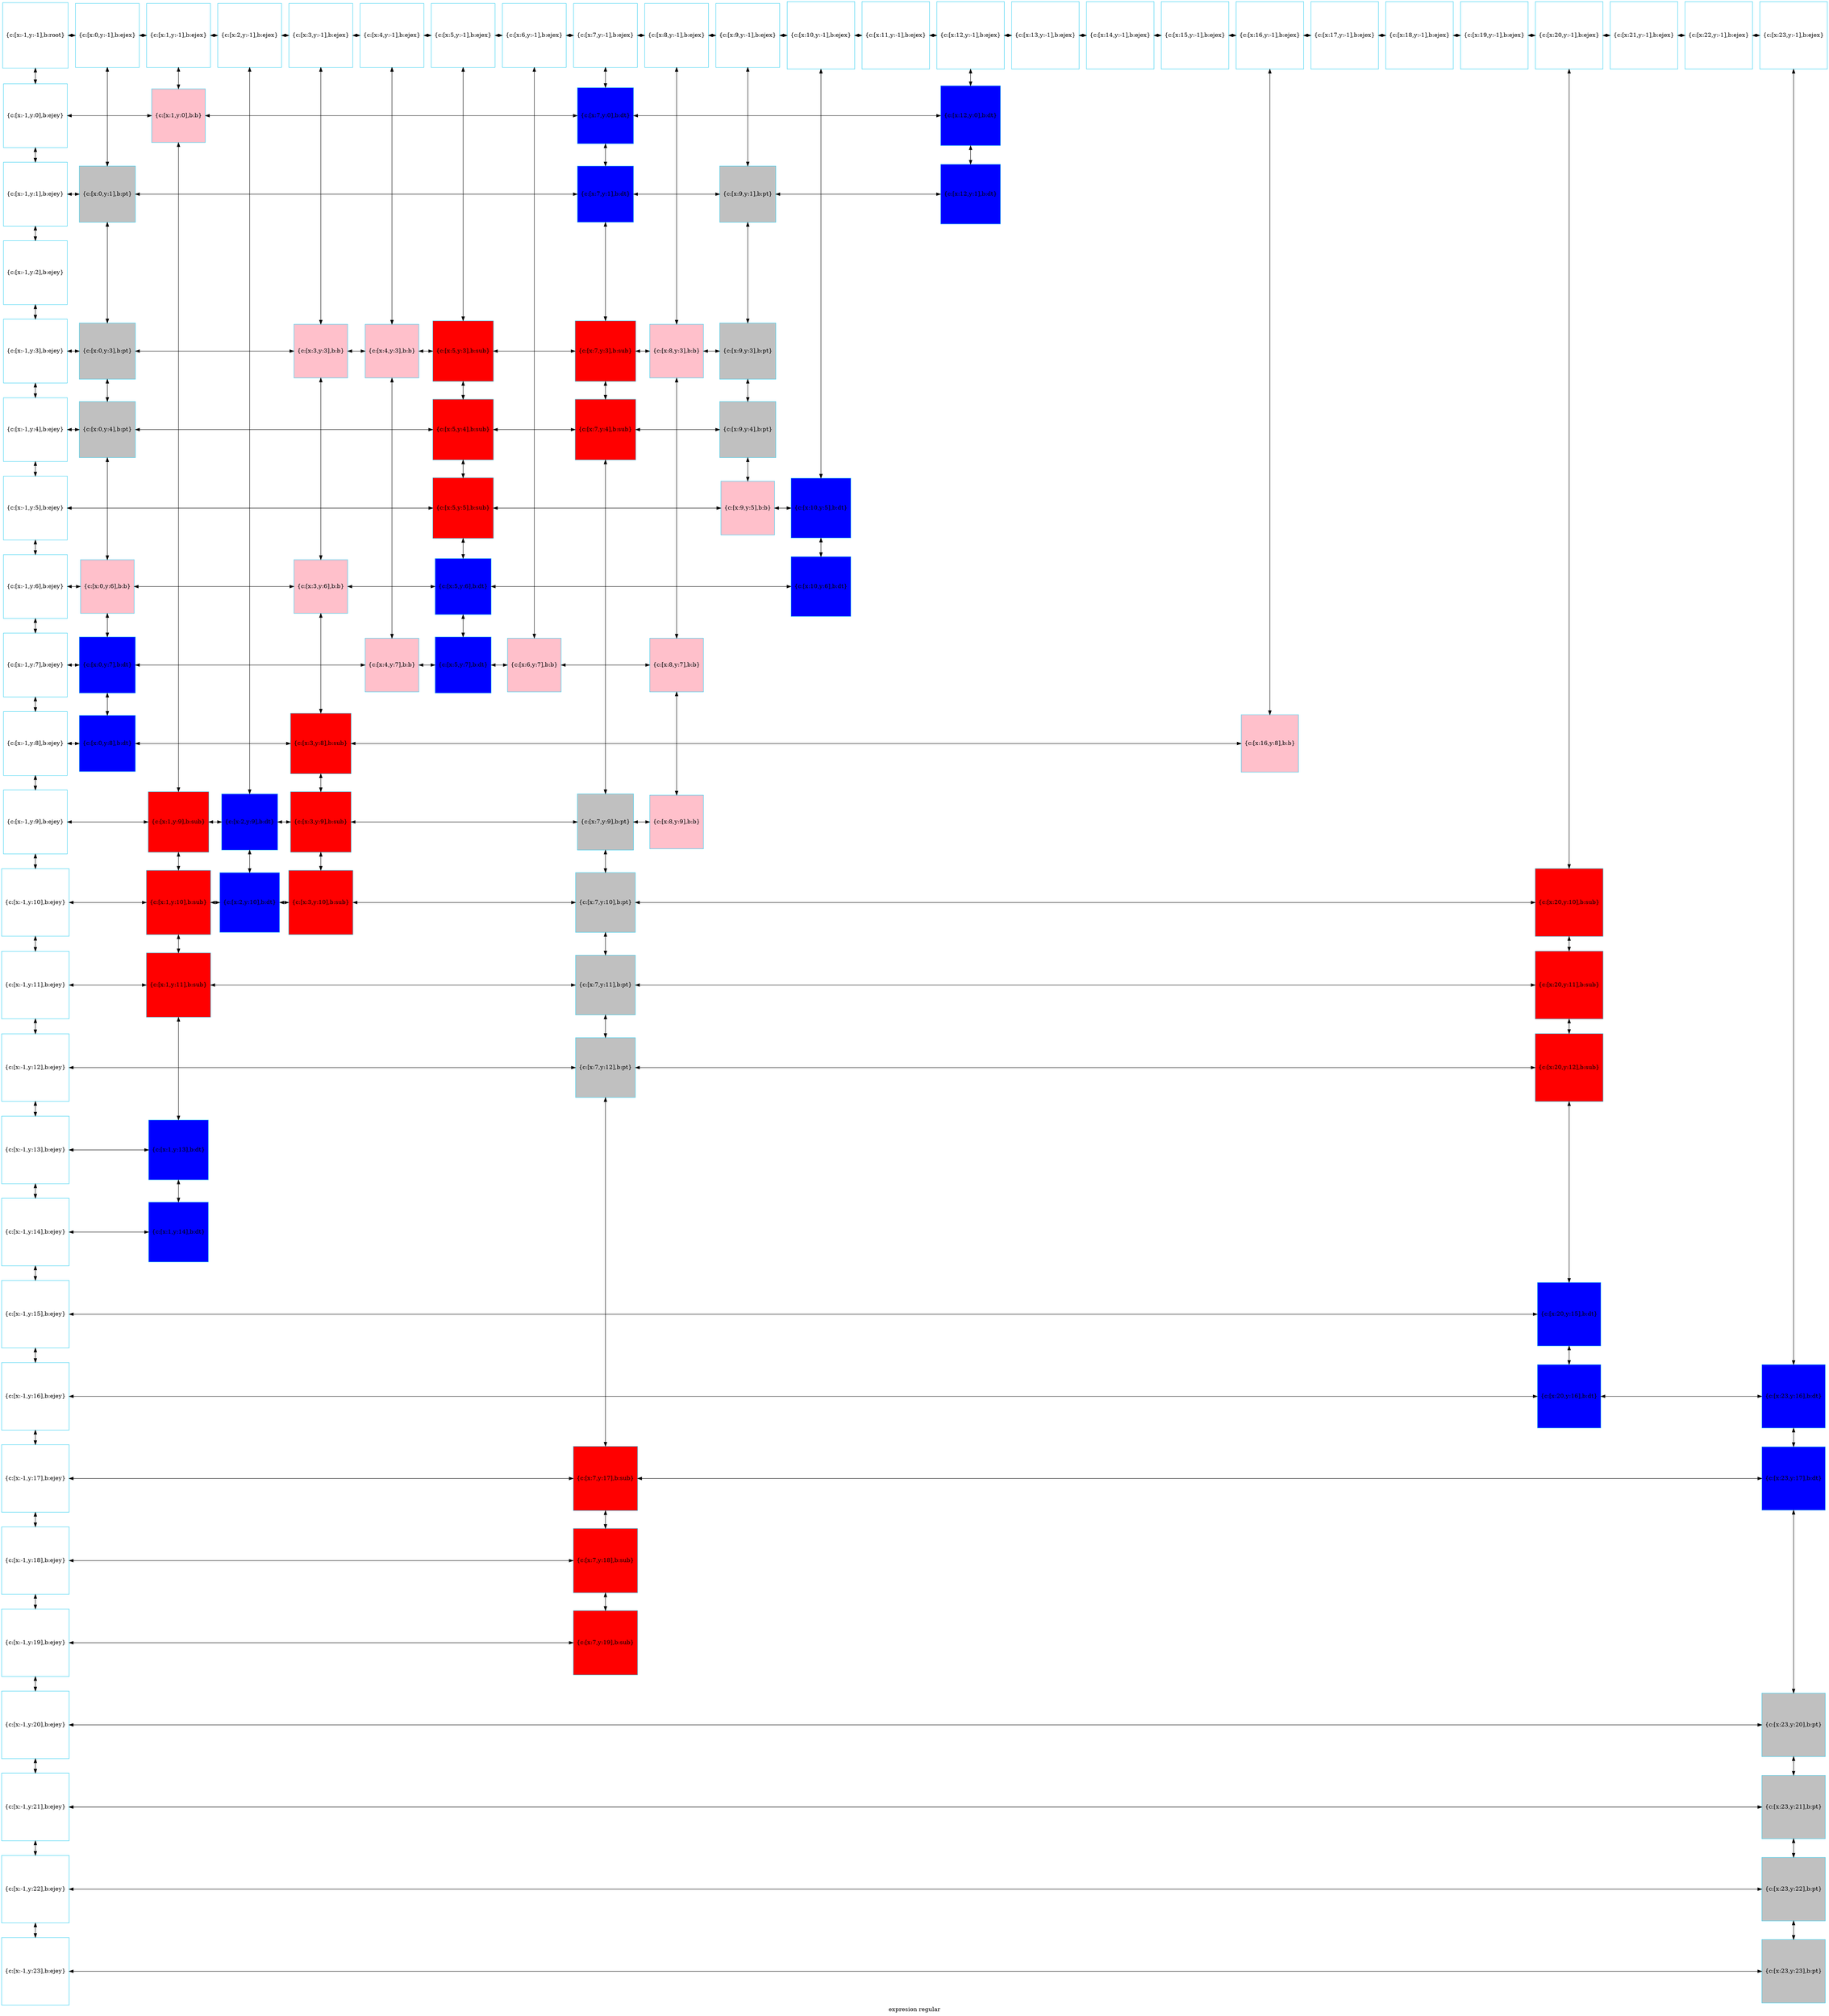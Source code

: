 digraph G
{label="expresion regular"
        node[shape = square]
        node[style = filled]
        node[fillcolor = "#EEEEE"]
        node[color = "#EEEEE"]
        node[color = "#31CEF0"]

310100651552[label="{c:[x:-1,y:-1],b:root}",fillcolor = "white"]
310138790192[label="{c:[x:0,y:-1],b:ejex}",fillcolor = "white"]
310138791536[label="{c:[x:1,y:-1],b:ejex}",fillcolor = "white"]
310138793888[label="{c:[x:2,y:-1],b:ejex}",fillcolor = "white"]
310138897696[label="{c:[x:3,y:-1],b:ejex}",fillcolor = "white"]
310139100944[label="{c:[x:4,y:-1],b:ejex}",fillcolor = "white"]
310139164080[label="{c:[x:5,y:-1],b:ejex}",fillcolor = "white"]
310139164272[label="{c:[x:6,y:-1],b:ejex}",fillcolor = "white"]
310139164608[label="{c:[x:7,y:-1],b:ejex}",fillcolor = "white"]
310139164896[label="{c:[x:8,y:-1],b:ejex}",fillcolor = "white"]
310139164656[label="{c:[x:9,y:-1],b:ejex}",fillcolor = "white"]
310139165136[label="{c:[x:10,y:-1],b:ejex}",fillcolor = "white"]
310139164368[label="{c:[x:11,y:-1],b:ejex}",fillcolor = "white"]
310139164128[label="{c:[x:12,y:-1],b:ejex}",fillcolor = "white"]
310139163024[label="{c:[x:13,y:-1],b:ejex}",fillcolor = "white"]
310139163888[label="{c:[x:14,y:-1],b:ejex}",fillcolor = "white"]
310139164848[label="{c:[x:15,y:-1],b:ejex}",fillcolor = "white"]
310139164944[label="{c:[x:16,y:-1],b:ejex}",fillcolor = "white"]
310139165184[label="{c:[x:17,y:-1],b:ejex}",fillcolor = "white"]
310139165328[label="{c:[x:18,y:-1],b:ejex}",fillcolor = "white"]
310139165616[label="{c:[x:19,y:-1],b:ejex}",fillcolor = "white"]
310139165664[label="{c:[x:20,y:-1],b:ejex}",fillcolor = "white"]
310139165808[label="{c:[x:21,y:-1],b:ejex}",fillcolor = "white"]
310139165952[label="{c:[x:22,y:-1],b:ejex}",fillcolor = "white"]
310139166096[label="{c:[x:23,y:-1],b:ejex}",fillcolor = "white"]
310139166240[label="{c:[x:-1,y:0],b:ejey}",fillcolor = "white"]
310139248160[label="{c:[x:1,y:0],b:b}",fillcolor = "pink"]
310139260256[label="{c:[x:7,y:0],b:dt}",fillcolor = "blue"]
310139273120[label="{c:[x:12,y:0],b:dt}",fillcolor = "blue"]
310139166384[label="{c:[x:-1,y:1],b:ejey}",fillcolor = "white"]
310139239440[label="{c:[x:0,y:1],b:pt}",fillcolor = "gray"]
310139260112[label="{c:[x:7,y:1],b:dt}",fillcolor = "blue"]
310139269712[label="{c:[x:9,y:1],b:pt}",fillcolor = "gray"]
310139281616[label="{c:[x:12,y:1],b:dt}",fillcolor = "blue"]
310139166528[label="{c:[x:-1,y:2],b:ejey}",fillcolor = "white"]
310139166672[label="{c:[x:-1,y:3],b:ejey}",fillcolor = "white"]
310139239920[label="{c:[x:0,y:3],b:pt}",fillcolor = "gray"]
310139269472[label="{c:[x:3,y:3],b:b}",fillcolor = "pink"]
310139282288[label="{c:[x:4,y:3],b:b}",fillcolor = "pink"]
310139240400[label="{c:[x:5,y:3],b:sub}",fillcolor = "red"]
310139245520[label="{c:[x:7,y:3],b:sub}",fillcolor = "red"]
310139260736[label="{c:[x:8,y:3],b:b}",fillcolor = "pink"]
310139270192[label="{c:[x:9,y:3],b:pt}",fillcolor = "gray"]
310139236512[label="{c:[x:-1,y:4],b:ejey}",fillcolor = "white"]
310139240160[label="{c:[x:0,y:4],b:pt}",fillcolor = "gray"]
310139244800[label="{c:[x:5,y:4],b:sub}",fillcolor = "red"]
310139245760[label="{c:[x:7,y:4],b:sub}",fillcolor = "red"]
310139270432[label="{c:[x:9,y:4],b:pt}",fillcolor = "gray"]
310139236656[label="{c:[x:-1,y:5],b:ejey}",fillcolor = "white"]
310139245040[label="{c:[x:5,y:5],b:sub}",fillcolor = "red"]
310139269232[label="{c:[x:9,y:5],b:b}",fillcolor = "pink"]
310139272160[label="{c:[x:10,y:5],b:dt}",fillcolor = "blue"]
310139236800[label="{c:[x:-1,y:6],b:ejey}",fillcolor = "white"]
310139247680[label="{c:[x:0,y:6],b:b}",fillcolor = "pink"]
310139246960[label="{c:[x:3,y:6],b:b}",fillcolor = "pink"]
310139271392[label="{c:[x:5,y:6],b:dt}",fillcolor = "blue"]
310139272400[label="{c:[x:10,y:6],b:dt}",fillcolor = "blue"]
310139236944[label="{c:[x:-1,y:7],b:ejey}",fillcolor = "white"]
310139246000[label="{c:[x:0,y:7],b:dt}",fillcolor = "blue"]
310139260496[label="{c:[x:4,y:7],b:b}",fillcolor = "pink"]
310139272832[label="{c:[x:5,y:7],b:dt}",fillcolor = "blue"]
310139273072[label="{c:[x:6,y:7],b:b}",fillcolor = "pink"]
310139247920[label="{c:[x:8,y:7],b:b}",fillcolor = "pink"]
310139237088[label="{c:[x:-1,y:8],b:ejey}",fillcolor = "white"]
310139246240[label="{c:[x:0,y:8],b:dt}",fillcolor = "blue"]
310139270672[label="{c:[x:3,y:8],b:sub}",fillcolor = "red"]
310139281856[label="{c:[x:16,y:8],b:b}",fillcolor = "pink"]
310139237232[label="{c:[x:-1,y:9],b:ejey}",fillcolor = "white"]
310139257616[label="{c:[x:1,y:9],b:sub}",fillcolor = "red"]
310139246480[label="{c:[x:2,y:9],b:dt}",fillcolor = "blue"]
310139270912[label="{c:[x:3,y:9],b:sub}",fillcolor = "red"]
310139248400[label="{c:[x:7,y:9],b:pt}",fillcolor = "gray"]
310139282528[label="{c:[x:8,y:9],b:b}",fillcolor = "pink"]
310139237376[label="{c:[x:-1,y:10],b:ejey}",fillcolor = "white"]
310139257856[label="{c:[x:1,y:10],b:sub}",fillcolor = "red"]
310139246720[label="{c:[x:2,y:10],b:dt}",fillcolor = "blue"]
310139271152[label="{c:[x:3,y:10],b:sub}",fillcolor = "red"]
310139256896[label="{c:[x:7,y:10],b:pt}",fillcolor = "gray"]
310139258384[label="{c:[x:20,y:10],b:sub}",fillcolor = "red"]
310139237520[label="{c:[x:-1,y:11],b:ejey}",fillcolor = "white"]
310139258096[label="{c:[x:1,y:11],b:sub}",fillcolor = "red"]
310139257136[label="{c:[x:7,y:11],b:pt}",fillcolor = "gray"]
310139258624[label="{c:[x:20,y:11],b:sub}",fillcolor = "red"]
310139237664[label="{c:[x:-1,y:12],b:ejey}",fillcolor = "white"]
310139257376[label="{c:[x:7,y:12],b:pt}",fillcolor = "gray"]
310139258864[label="{c:[x:20,y:12],b:sub}",fillcolor = "red"]
310139237808[label="{c:[x:-1,y:13],b:ejey}",fillcolor = "white"]
310139259584[label="{c:[x:1,y:13],b:dt}",fillcolor = "blue"]
310139237952[label="{c:[x:-1,y:14],b:ejey}",fillcolor = "white"]
310139259824[label="{c:[x:1,y:14],b:dt}",fillcolor = "blue"]
310139238096[label="{c:[x:-1,y:15],b:ejey}",fillcolor = "white"]
310139247008[label="{c:[x:20,y:15],b:dt}",fillcolor = "blue"]
310139238240[label="{c:[x:-1,y:16],b:ejey}",fillcolor = "white"]
310139247248[label="{c:[x:20,y:16],b:dt}",fillcolor = "blue"]
310139259104[label="{c:[x:23,y:16],b:dt}",fillcolor = "blue"]
310139238384[label="{c:[x:-1,y:17],b:ejey}",fillcolor = "white"]
310139271440[label="{c:[x:7,y:17],b:sub}",fillcolor = "red"]
310139259344[label="{c:[x:23,y:17],b:dt}",fillcolor = "blue"]
310139238528[label="{c:[x:-1,y:18],b:ejey}",fillcolor = "white"]
310139271680[label="{c:[x:7,y:18],b:sub}",fillcolor = "red"]
310139238672[label="{c:[x:-1,y:19],b:ejey}",fillcolor = "white"]
310139271920[label="{c:[x:7,y:19],b:sub}",fillcolor = "red"]
310139238816[label="{c:[x:-1,y:20],b:ejey}",fillcolor = "white"]
310139283008[label="{c:[x:23,y:20],b:pt}",fillcolor = "gray"]
310139238960[label="{c:[x:-1,y:21],b:ejey}",fillcolor = "white"]
310139282864[label="{c:[x:23,y:21],b:pt}",fillcolor = "gray"]
310139239104[label="{c:[x:-1,y:22],b:ejey}",fillcolor = "white"]
310139283248[label="{c:[x:23,y:22],b:pt}",fillcolor = "gray"]
310139239248[label="{c:[x:-1,y:23],b:ejey}",fillcolor = "white"]
310139283488[label="{c:[x:23,y:23],b:pt}",fillcolor = "gray"]
310100651552->310139166240[dir = both];
310139166240->310139166384[dir = both];
310139166384->310139166528[dir = both];
310139166528->310139166672[dir = both];
310139166672->310139236512[dir = both];
310139236512->310139236656[dir = both];
310139236656->310139236800[dir = both];
310139236800->310139236944[dir = both];
310139236944->310139237088[dir = both];
310139237088->310139237232[dir = both];
310139237232->310139237376[dir = both];
310139237376->310139237520[dir = both];
310139237520->310139237664[dir = both];
310139237664->310139237808[dir = both];
310139237808->310139237952[dir = both];
310139237952->310139238096[dir = both];
310139238096->310139238240[dir = both];
310139238240->310139238384[dir = both];
310139238384->310139238528[dir = both];
310139238528->310139238672[dir = both];
310139238672->310139238816[dir = both];
310139238816->310139238960[dir = both];
310139238960->310139239104[dir = both];
310139239104->310139239248[dir = both];
310138790192->310139239440[dir = both];
310139239440->310139239920[dir = both];
310139239920->310139240160[dir = both];
310139240160->310139247680[dir = both];
310139247680->310139246000[dir = both];
310139246000->310139246240[dir = both];
310138791536->310139248160[dir = both];
310139248160->310139257616[dir = both];
310139257616->310139257856[dir = both];
310139257856->310139258096[dir = both];
310139258096->310139259584[dir = both];
310139259584->310139259824[dir = both];
310138793888->310139246480[dir = both];
310139246480->310139246720[dir = both];
310138897696->310139269472[dir = both];
310139269472->310139246960[dir = both];
310139246960->310139270672[dir = both];
310139270672->310139270912[dir = both];
310139270912->310139271152[dir = both];
310139100944->310139282288[dir = both];
310139282288->310139260496[dir = both];
310139164080->310139240400[dir = both];
310139240400->310139244800[dir = both];
310139244800->310139245040[dir = both];
310139245040->310139271392[dir = both];
310139271392->310139272832[dir = both];
310139164272->310139273072[dir = both];
310139164608->310139260256[dir = both];
310139260256->310139260112[dir = both];
310139260112->310139245520[dir = both];
310139245520->310139245760[dir = both];
310139245760->310139248400[dir = both];
310139248400->310139256896[dir = both];
310139256896->310139257136[dir = both];
310139257136->310139257376[dir = both];
310139257376->310139271440[dir = both];
310139271440->310139271680[dir = both];
310139271680->310139271920[dir = both];
310139164896->310139260736[dir = both];
310139260736->310139247920[dir = both];
310139247920->310139282528[dir = both];
310139164656->310139269712[dir = both];
310139269712->310139270192[dir = both];
310139270192->310139270432[dir = both];
310139270432->310139269232[dir = both];
310139165136->310139272160[dir = both];
310139272160->310139272400[dir = both];
310139164128->310139273120[dir = both];
310139273120->310139281616[dir = both];
310139164944->310139281856[dir = both];
310139165664->310139258384[dir = both];
310139258384->310139258624[dir = both];
310139258624->310139258864[dir = both];
310139258864->310139247008[dir = both];
310139247008->310139247248[dir = both];
310139166096->310139259104[dir = both];
310139259104->310139259344[dir = both];
310139259344->310139283008[dir = both];
310139283008->310139282864[dir = both];
310139282864->310139283248[dir = both];
310139283248->310139283488[dir = both];
310100651552->310138790192[dir = both];
310138790192->310138791536[dir = both];
310138791536->310138793888[dir = both];
310138793888->310138897696[dir = both];
310138897696->310139100944[dir = both];
310139100944->310139164080[dir = both];
310139164080->310139164272[dir = both];
310139164272->310139164608[dir = both];
310139164608->310139164896[dir = both];
310139164896->310139164656[dir = both];
310139164656->310139165136[dir = both];
310139165136->310139164368[dir = both];
310139164368->310139164128[dir = both];
310139164128->310139163024[dir = both];
310139163024->310139163888[dir = both];
310139163888->310139164848[dir = both];
310139164848->310139164944[dir = both];
310139164944->310139165184[dir = both];
310139165184->310139165328[dir = both];
310139165328->310139165616[dir = both];
310139165616->310139165664[dir = both];
310139165664->310139165808[dir = both];
310139165808->310139165952[dir = both];
310139165952->310139166096[dir = both];
310139166240->310139248160[constraint=false,dir = both];
310139248160->310139260256[constraint=false,dir = both];
310139260256->310139273120[constraint=false,dir = both];
310139166384->310139239440[constraint=false,dir = both];
310139239440->310139260112[constraint=false,dir = both];
310139260112->310139269712[constraint=false,dir = both];
310139269712->310139281616[constraint=false,dir = both];
310139166672->310139239920[constraint=false,dir = both];
310139239920->310139269472[constraint=false,dir = both];
310139269472->310139282288[constraint=false,dir = both];
310139282288->310139240400[constraint=false,dir = both];
310139240400->310139245520[constraint=false,dir = both];
310139245520->310139260736[constraint=false,dir = both];
310139260736->310139270192[constraint=false,dir = both];
310139236512->310139240160[constraint=false,dir = both];
310139240160->310139244800[constraint=false,dir = both];
310139244800->310139245760[constraint=false,dir = both];
310139245760->310139270432[constraint=false,dir = both];
310139236656->310139245040[constraint=false,dir = both];
310139245040->310139269232[constraint=false,dir = both];
310139269232->310139272160[constraint=false,dir = both];
310139236800->310139247680[constraint=false,dir = both];
310139247680->310139246960[constraint=false,dir = both];
310139246960->310139271392[constraint=false,dir = both];
310139271392->310139272400[constraint=false,dir = both];
310139236944->310139246000[constraint=false,dir = both];
310139246000->310139260496[constraint=false,dir = both];
310139260496->310139272832[constraint=false,dir = both];
310139272832->310139273072[constraint=false,dir = both];
310139273072->310139247920[constraint=false,dir = both];
310139237088->310139246240[constraint=false,dir = both];
310139246240->310139270672[constraint=false,dir = both];
310139270672->310139281856[constraint=false,dir = both];
310139237232->310139257616[constraint=false,dir = both];
310139257616->310139246480[constraint=false,dir = both];
310139246480->310139270912[constraint=false,dir = both];
310139270912->310139248400[constraint=false,dir = both];
310139248400->310139282528[constraint=false,dir = both];
310139237376->310139257856[constraint=false,dir = both];
310139257856->310139246720[constraint=false,dir = both];
310139246720->310139271152[constraint=false,dir = both];
310139271152->310139256896[constraint=false,dir = both];
310139256896->310139258384[constraint=false,dir = both];
310139237520->310139258096[constraint=false,dir = both];
310139258096->310139257136[constraint=false,dir = both];
310139257136->310139258624[constraint=false,dir = both];
310139237664->310139257376[constraint=false,dir = both];
310139257376->310139258864[constraint=false,dir = both];
310139237808->310139259584[constraint=false,dir = both];
310139237952->310139259824[constraint=false,dir = both];
310139238096->310139247008[constraint=false,dir = both];
310139238240->310139247248[constraint=false,dir = both];
310139247248->310139259104[constraint=false,dir = both];
310139238384->310139271440[constraint=false,dir = both];
310139271440->310139259344[constraint=false,dir = both];
310139238528->310139271680[constraint=false,dir = both];
310139238672->310139271920[constraint=false,dir = both];
310139238816->310139283008[constraint=false,dir = both];
310139238960->310139282864[constraint=false,dir = both];
310139239104->310139283248[constraint=false,dir = both];
310139239248->310139283488[constraint=false,dir = both];
 {rank=same; 310100651552;310138790192;310138791536;310138793888;310138897696;310139100944;310139164080;310139164272;310139164608;310139164896;310139164656;310139165136;310139164368;310139164128;310139163024;310139163888;310139164848;310139164944;310139165184;310139165328;310139165616;310139165664;310139165808;310139165952;310139166096;}
 {rank=same; 310139166240;310139248160;310139260256;310139273120;}
 {rank=same; 310139166384;310139239440;310139260112;310139269712;310139281616;}
 {rank=same; 310139166528;}
 {rank=same; 310139166672;310139239920;310139269472;310139282288;310139240400;310139245520;310139260736;310139270192;}
 {rank=same; 310139236512;310139240160;310139244800;310139245760;310139270432;}
 {rank=same; 310139236656;310139245040;310139269232;310139272160;}
 {rank=same; 310139236800;310139247680;310139246960;310139271392;310139272400;}
 {rank=same; 310139236944;310139246000;310139260496;310139272832;310139273072;310139247920;}
 {rank=same; 310139237088;310139246240;310139270672;310139281856;}
 {rank=same; 310139237232;310139257616;310139246480;310139270912;310139248400;310139282528;}
 {rank=same; 310139237376;310139257856;310139246720;310139271152;310139256896;310139258384;}
 {rank=same; 310139237520;310139258096;310139257136;310139258624;}
 {rank=same; 310139237664;310139257376;310139258864;}
 {rank=same; 310139237808;310139259584;}
 {rank=same; 310139237952;310139259824;}
 {rank=same; 310139238096;310139247008;}
 {rank=same; 310139238240;310139247248;310139259104;}
 {rank=same; 310139238384;310139271440;310139259344;}
 {rank=same; 310139238528;310139271680;}
 {rank=same; 310139238672;310139271920;}
 {rank=same; 310139238816;310139283008;}
 {rank=same; 310139238960;310139282864;}
 {rank=same; 310139239104;310139283248;}
 {rank=same; 310139239248;310139283488;}
}